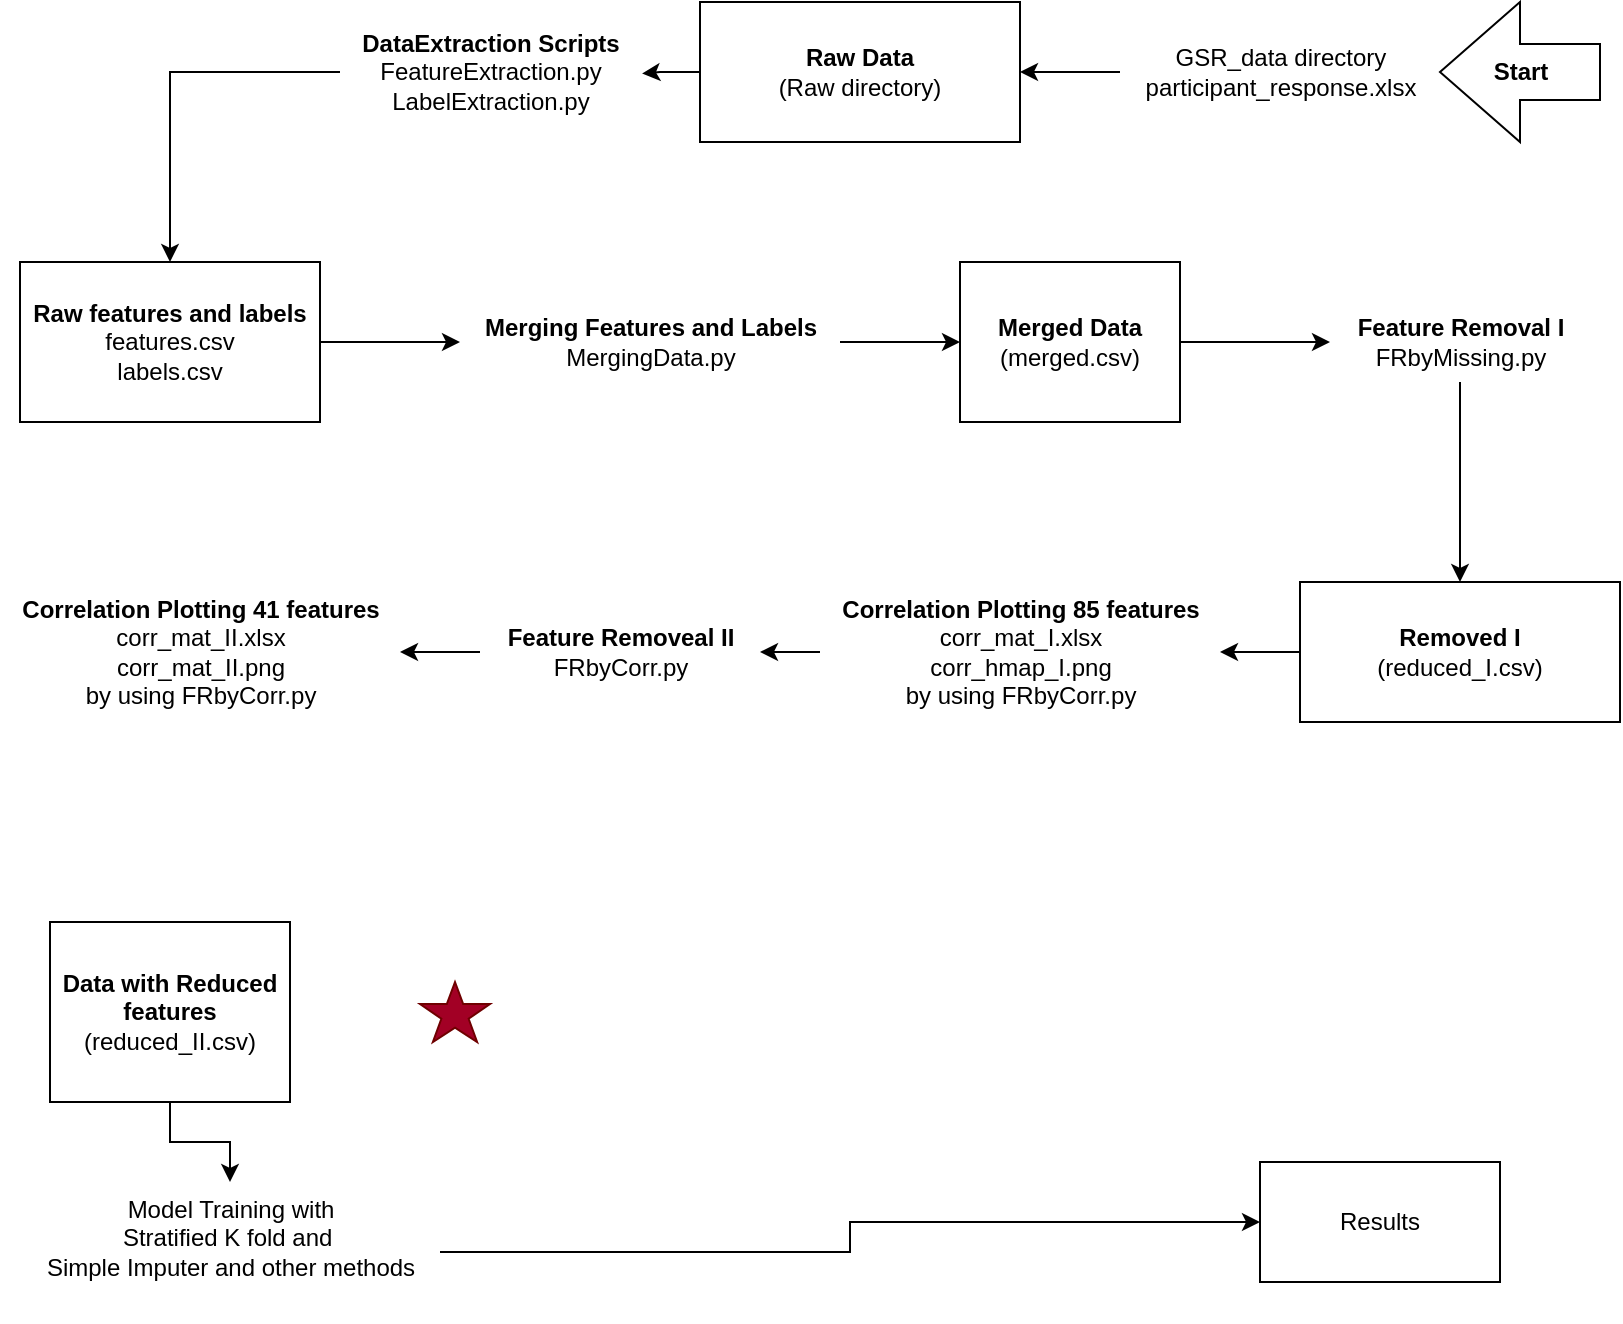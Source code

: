 <mxfile version="24.5.3" type="device">
  <diagram name="Page-1" id="4h5rcGQ37CvVrqgL6BRg">
    <mxGraphModel dx="1140" dy="698" grid="1" gridSize="10" guides="1" tooltips="1" connect="1" arrows="1" fold="1" page="1" pageScale="1" pageWidth="827" pageHeight="1169" math="0" shadow="0">
      <root>
        <mxCell id="0" />
        <mxCell id="1" parent="0" />
        <mxCell id="G27XcJ3L38covOuvppiz-40" style="edgeStyle=orthogonalEdgeStyle;rounded=0;orthogonalLoop=1;jettySize=auto;html=1;entryX=1.007;entryY=0.512;entryDx=0;entryDy=0;entryPerimeter=0;" parent="1" source="G27XcJ3L38covOuvppiz-9" target="G27XcJ3L38covOuvppiz-15" edge="1">
          <mxGeometry relative="1" as="geometry">
            <mxPoint x="270" y="65" as="targetPoint" />
          </mxGeometry>
        </mxCell>
        <mxCell id="G27XcJ3L38covOuvppiz-9" value="&lt;b&gt;Raw Data&lt;/b&gt;&lt;div&gt;(Raw directory)&lt;/div&gt;" style="html=1;whiteSpace=wrap;" parent="1" vertex="1">
          <mxGeometry x="360" y="30" width="160" height="70" as="geometry" />
        </mxCell>
        <mxCell id="G27XcJ3L38covOuvppiz-43" style="edgeStyle=orthogonalEdgeStyle;rounded=0;orthogonalLoop=1;jettySize=auto;html=1;entryX=0.5;entryY=0;entryDx=0;entryDy=0;" parent="1" source="G27XcJ3L38covOuvppiz-15" target="G27XcJ3L38covOuvppiz-38" edge="1">
          <mxGeometry relative="1" as="geometry" />
        </mxCell>
        <mxCell id="G27XcJ3L38covOuvppiz-15" value="&lt;b&gt;DataExtraction Scripts&lt;/b&gt;&lt;div&gt;FeatureExtraction.py&lt;/div&gt;&lt;div&gt;LabelExtraction.py&lt;/div&gt;" style="text;html=1;align=center;verticalAlign=middle;resizable=0;points=[];autosize=1;strokeColor=none;fillColor=none;" parent="1" vertex="1">
          <mxGeometry x="180" y="35" width="150" height="60" as="geometry" />
        </mxCell>
        <mxCell id="G27XcJ3L38covOuvppiz-44" style="edgeStyle=orthogonalEdgeStyle;rounded=0;orthogonalLoop=1;jettySize=auto;html=1;" parent="1" source="G27XcJ3L38covOuvppiz-24" target="G27XcJ3L38covOuvppiz-45" edge="1">
          <mxGeometry relative="1" as="geometry">
            <mxPoint x="360" y="170" as="targetPoint" />
          </mxGeometry>
        </mxCell>
        <mxCell id="G27XcJ3L38covOuvppiz-24" value="&lt;b&gt;Merging Features and Labels&lt;/b&gt;&lt;div&gt;MergingData.py&lt;/div&gt;" style="text;html=1;align=center;verticalAlign=middle;resizable=0;points=[];autosize=1;strokeColor=none;fillColor=none;" parent="1" vertex="1">
          <mxGeometry x="240" y="180" width="190" height="40" as="geometry" />
        </mxCell>
        <mxCell id="G27XcJ3L38covOuvppiz-33" style="edgeStyle=orthogonalEdgeStyle;rounded=0;orthogonalLoop=1;jettySize=auto;html=1;entryX=1;entryY=0.5;entryDx=0;entryDy=0;" parent="1" source="G27XcJ3L38covOuvppiz-31" target="G27XcJ3L38covOuvppiz-9" edge="1">
          <mxGeometry relative="1" as="geometry" />
        </mxCell>
        <mxCell id="G27XcJ3L38covOuvppiz-31" value="GSR_data directory&lt;div&gt;&lt;span style=&quot;background-color: initial;&quot;&gt;participant_response.xlsx&lt;/span&gt;&lt;/div&gt;" style="text;html=1;align=center;verticalAlign=middle;resizable=0;points=[];autosize=1;strokeColor=none;fillColor=none;" parent="1" vertex="1">
          <mxGeometry x="570" y="45" width="160" height="40" as="geometry" />
        </mxCell>
        <mxCell id="G27XcJ3L38covOuvppiz-39" style="edgeStyle=orthogonalEdgeStyle;rounded=0;orthogonalLoop=1;jettySize=auto;html=1;" parent="1" source="G27XcJ3L38covOuvppiz-38" target="G27XcJ3L38covOuvppiz-24" edge="1">
          <mxGeometry relative="1" as="geometry" />
        </mxCell>
        <mxCell id="G27XcJ3L38covOuvppiz-38" value="&lt;div&gt;&lt;b&gt;Raw features and labels&lt;/b&gt;&lt;/div&gt;features.csv&lt;div&gt;labels.csv&lt;/div&gt;" style="whiteSpace=wrap;html=1;" parent="1" vertex="1">
          <mxGeometry x="20" y="160" width="150" height="80" as="geometry" />
        </mxCell>
        <mxCell id="G27XcJ3L38covOuvppiz-46" style="edgeStyle=orthogonalEdgeStyle;rounded=0;orthogonalLoop=1;jettySize=auto;html=1;" parent="1" source="G27XcJ3L38covOuvppiz-45" target="G27XcJ3L38covOuvppiz-47" edge="1">
          <mxGeometry relative="1" as="geometry">
            <mxPoint x="530" y="170" as="targetPoint" />
          </mxGeometry>
        </mxCell>
        <mxCell id="G27XcJ3L38covOuvppiz-45" value="&lt;b&gt;Merged Data&lt;/b&gt;&lt;div&gt;(merged.csv)&lt;/div&gt;" style="html=1;whiteSpace=wrap;" parent="1" vertex="1">
          <mxGeometry x="490" y="160" width="110" height="80" as="geometry" />
        </mxCell>
        <mxCell id="G27XcJ3L38covOuvppiz-50" style="edgeStyle=orthogonalEdgeStyle;rounded=0;orthogonalLoop=1;jettySize=auto;html=1;entryX=0.5;entryY=0;entryDx=0;entryDy=0;" parent="1" source="G27XcJ3L38covOuvppiz-47" target="G27XcJ3L38covOuvppiz-49" edge="1">
          <mxGeometry relative="1" as="geometry" />
        </mxCell>
        <mxCell id="G27XcJ3L38covOuvppiz-47" value="&lt;b&gt;Feature Removal I&lt;/b&gt;&lt;br&gt;&lt;div&gt;FRbyMissing.py&lt;/div&gt;" style="text;html=1;align=center;verticalAlign=middle;resizable=0;points=[];autosize=1;strokeColor=none;fillColor=none;" parent="1" vertex="1">
          <mxGeometry x="675" y="180" width="130" height="40" as="geometry" />
        </mxCell>
        <mxCell id="G27XcJ3L38covOuvppiz-51" style="edgeStyle=orthogonalEdgeStyle;rounded=0;orthogonalLoop=1;jettySize=auto;html=1;" parent="1" source="NhDxNRqXEH33gflB0Hib-13" edge="1" target="G27XcJ3L38covOuvppiz-54">
          <mxGeometry relative="1" as="geometry">
            <mxPoint x="640.0" y="280" as="targetPoint" />
          </mxGeometry>
        </mxCell>
        <mxCell id="G27XcJ3L38covOuvppiz-49" value="&lt;div&gt;&lt;div&gt;&lt;div&gt;&lt;b&gt;Removed I&lt;/b&gt;&lt;/div&gt;&lt;div&gt;(reduced_I.csv)&lt;/div&gt;&lt;/div&gt;&lt;/div&gt;" style="whiteSpace=wrap;html=1;" parent="1" vertex="1">
          <mxGeometry x="660" y="320" width="160" height="70" as="geometry" />
        </mxCell>
        <mxCell id="NhDxNRqXEH33gflB0Hib-23" style="edgeStyle=orthogonalEdgeStyle;rounded=0;orthogonalLoop=1;jettySize=auto;html=1;" edge="1" parent="1" source="G27XcJ3L38covOuvppiz-54" target="NhDxNRqXEH33gflB0Hib-25">
          <mxGeometry relative="1" as="geometry">
            <mxPoint x="160" y="355" as="targetPoint" />
          </mxGeometry>
        </mxCell>
        <mxCell id="G27XcJ3L38covOuvppiz-54" value="&lt;b&gt;Feature Removeal II&lt;/b&gt;&lt;div&gt;FRbyCorr.py&lt;/div&gt;" style="text;html=1;align=center;verticalAlign=middle;resizable=0;points=[];autosize=1;strokeColor=none;fillColor=none;" parent="1" vertex="1">
          <mxGeometry x="250" y="335" width="140" height="40" as="geometry" />
        </mxCell>
        <mxCell id="NhDxNRqXEH33gflB0Hib-21" style="edgeStyle=orthogonalEdgeStyle;rounded=0;orthogonalLoop=1;jettySize=auto;html=1;" edge="1" parent="1" source="G27XcJ3L38covOuvppiz-56" target="G27XcJ3L38covOuvppiz-58">
          <mxGeometry relative="1" as="geometry" />
        </mxCell>
        <mxCell id="G27XcJ3L38covOuvppiz-56" value="&lt;b&gt;Data with Reduced features&lt;/b&gt;&lt;div&gt;(reduced_II.csv)&lt;/div&gt;" style="whiteSpace=wrap;html=1;" parent="1" vertex="1">
          <mxGeometry x="35" y="490" width="120" height="90" as="geometry" />
        </mxCell>
        <mxCell id="NhDxNRqXEH33gflB0Hib-18" style="edgeStyle=orthogonalEdgeStyle;rounded=0;orthogonalLoop=1;jettySize=auto;html=1;" edge="1" parent="1" source="G27XcJ3L38covOuvppiz-58" target="G27XcJ3L38covOuvppiz-60">
          <mxGeometry relative="1" as="geometry" />
        </mxCell>
        <mxCell id="G27XcJ3L38covOuvppiz-58" value="Model Training with&lt;div&gt;Stratified K fold and&amp;nbsp;&lt;/div&gt;&lt;div&gt;Simple Imputer and other methods&lt;/div&gt;&lt;div&gt;&lt;br&gt;&lt;/div&gt;" style="text;html=1;align=center;verticalAlign=middle;resizable=0;points=[];autosize=1;strokeColor=none;fillColor=none;" parent="1" vertex="1">
          <mxGeometry x="20" y="620" width="210" height="70" as="geometry" />
        </mxCell>
        <mxCell id="G27XcJ3L38covOuvppiz-60" value="Results" style="whiteSpace=wrap;html=1;" parent="1" vertex="1">
          <mxGeometry x="640" y="610" width="120" height="60" as="geometry" />
        </mxCell>
        <mxCell id="NhDxNRqXEH33gflB0Hib-2" value="&lt;b&gt;Start&lt;/b&gt;" style="html=1;shadow=0;dashed=0;align=center;verticalAlign=middle;shape=mxgraph.arrows2.arrow;dy=0.6;dx=40;flipH=1;notch=0;" vertex="1" parent="1">
          <mxGeometry x="730" y="30" width="80" height="70" as="geometry" />
        </mxCell>
        <mxCell id="NhDxNRqXEH33gflB0Hib-3" value="" style="verticalLabelPosition=bottom;verticalAlign=top;html=1;shape=mxgraph.basic.star;fillColor=#a20025;fontColor=#ffffff;strokeColor=#6F0000;" vertex="1" parent="1">
          <mxGeometry x="220" y="520" width="35" height="30" as="geometry" />
        </mxCell>
        <mxCell id="NhDxNRqXEH33gflB0Hib-14" value="" style="edgeStyle=orthogonalEdgeStyle;rounded=0;orthogonalLoop=1;jettySize=auto;html=1;" edge="1" parent="1" source="G27XcJ3L38covOuvppiz-49" target="NhDxNRqXEH33gflB0Hib-13">
          <mxGeometry relative="1" as="geometry">
            <mxPoint x="440" y="325" as="targetPoint" />
            <mxPoint x="720" y="325" as="sourcePoint" />
          </mxGeometry>
        </mxCell>
        <mxCell id="NhDxNRqXEH33gflB0Hib-13" value="&lt;b&gt;Correlation Plotting 85 features&lt;/b&gt;&lt;div&gt;corr_mat_I.xlsx&lt;/div&gt;&lt;div&gt;corr_hmap_I.png&lt;/div&gt;&lt;div&gt;by using FRbyCorr.py&lt;/div&gt;" style="text;html=1;align=center;verticalAlign=middle;resizable=0;points=[];autosize=1;strokeColor=none;fillColor=none;" vertex="1" parent="1">
          <mxGeometry x="420" y="320" width="200" height="70" as="geometry" />
        </mxCell>
        <mxCell id="NhDxNRqXEH33gflB0Hib-25" value="&lt;b&gt;Correlation Plotting 41 features&lt;/b&gt;&lt;div&gt;corr_mat_II.xlsx&lt;/div&gt;&lt;div&gt;corr_mat_II.png&lt;/div&gt;&lt;div&gt;by using FRbyCorr.py&lt;/div&gt;" style="text;html=1;align=center;verticalAlign=middle;resizable=0;points=[];autosize=1;strokeColor=none;fillColor=none;" vertex="1" parent="1">
          <mxGeometry x="10" y="320" width="200" height="70" as="geometry" />
        </mxCell>
      </root>
    </mxGraphModel>
  </diagram>
</mxfile>
